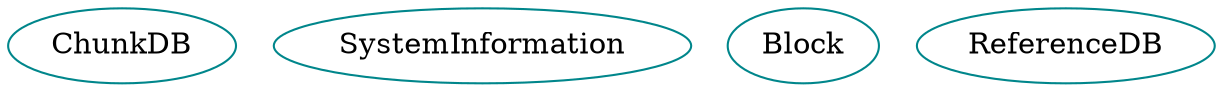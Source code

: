 digraph database{
ChunkDB	[shape=oval, color=turquoise4, label="ChunkDB"];
SystemInformation	[shape=oval, color=turquoise4, label="SystemInformation"];
Block	[shape=oval, color=turquoise4, label="Block"];
ReferenceDB	[shape=oval, color=turquoise4, label="ReferenceDB"];
}
